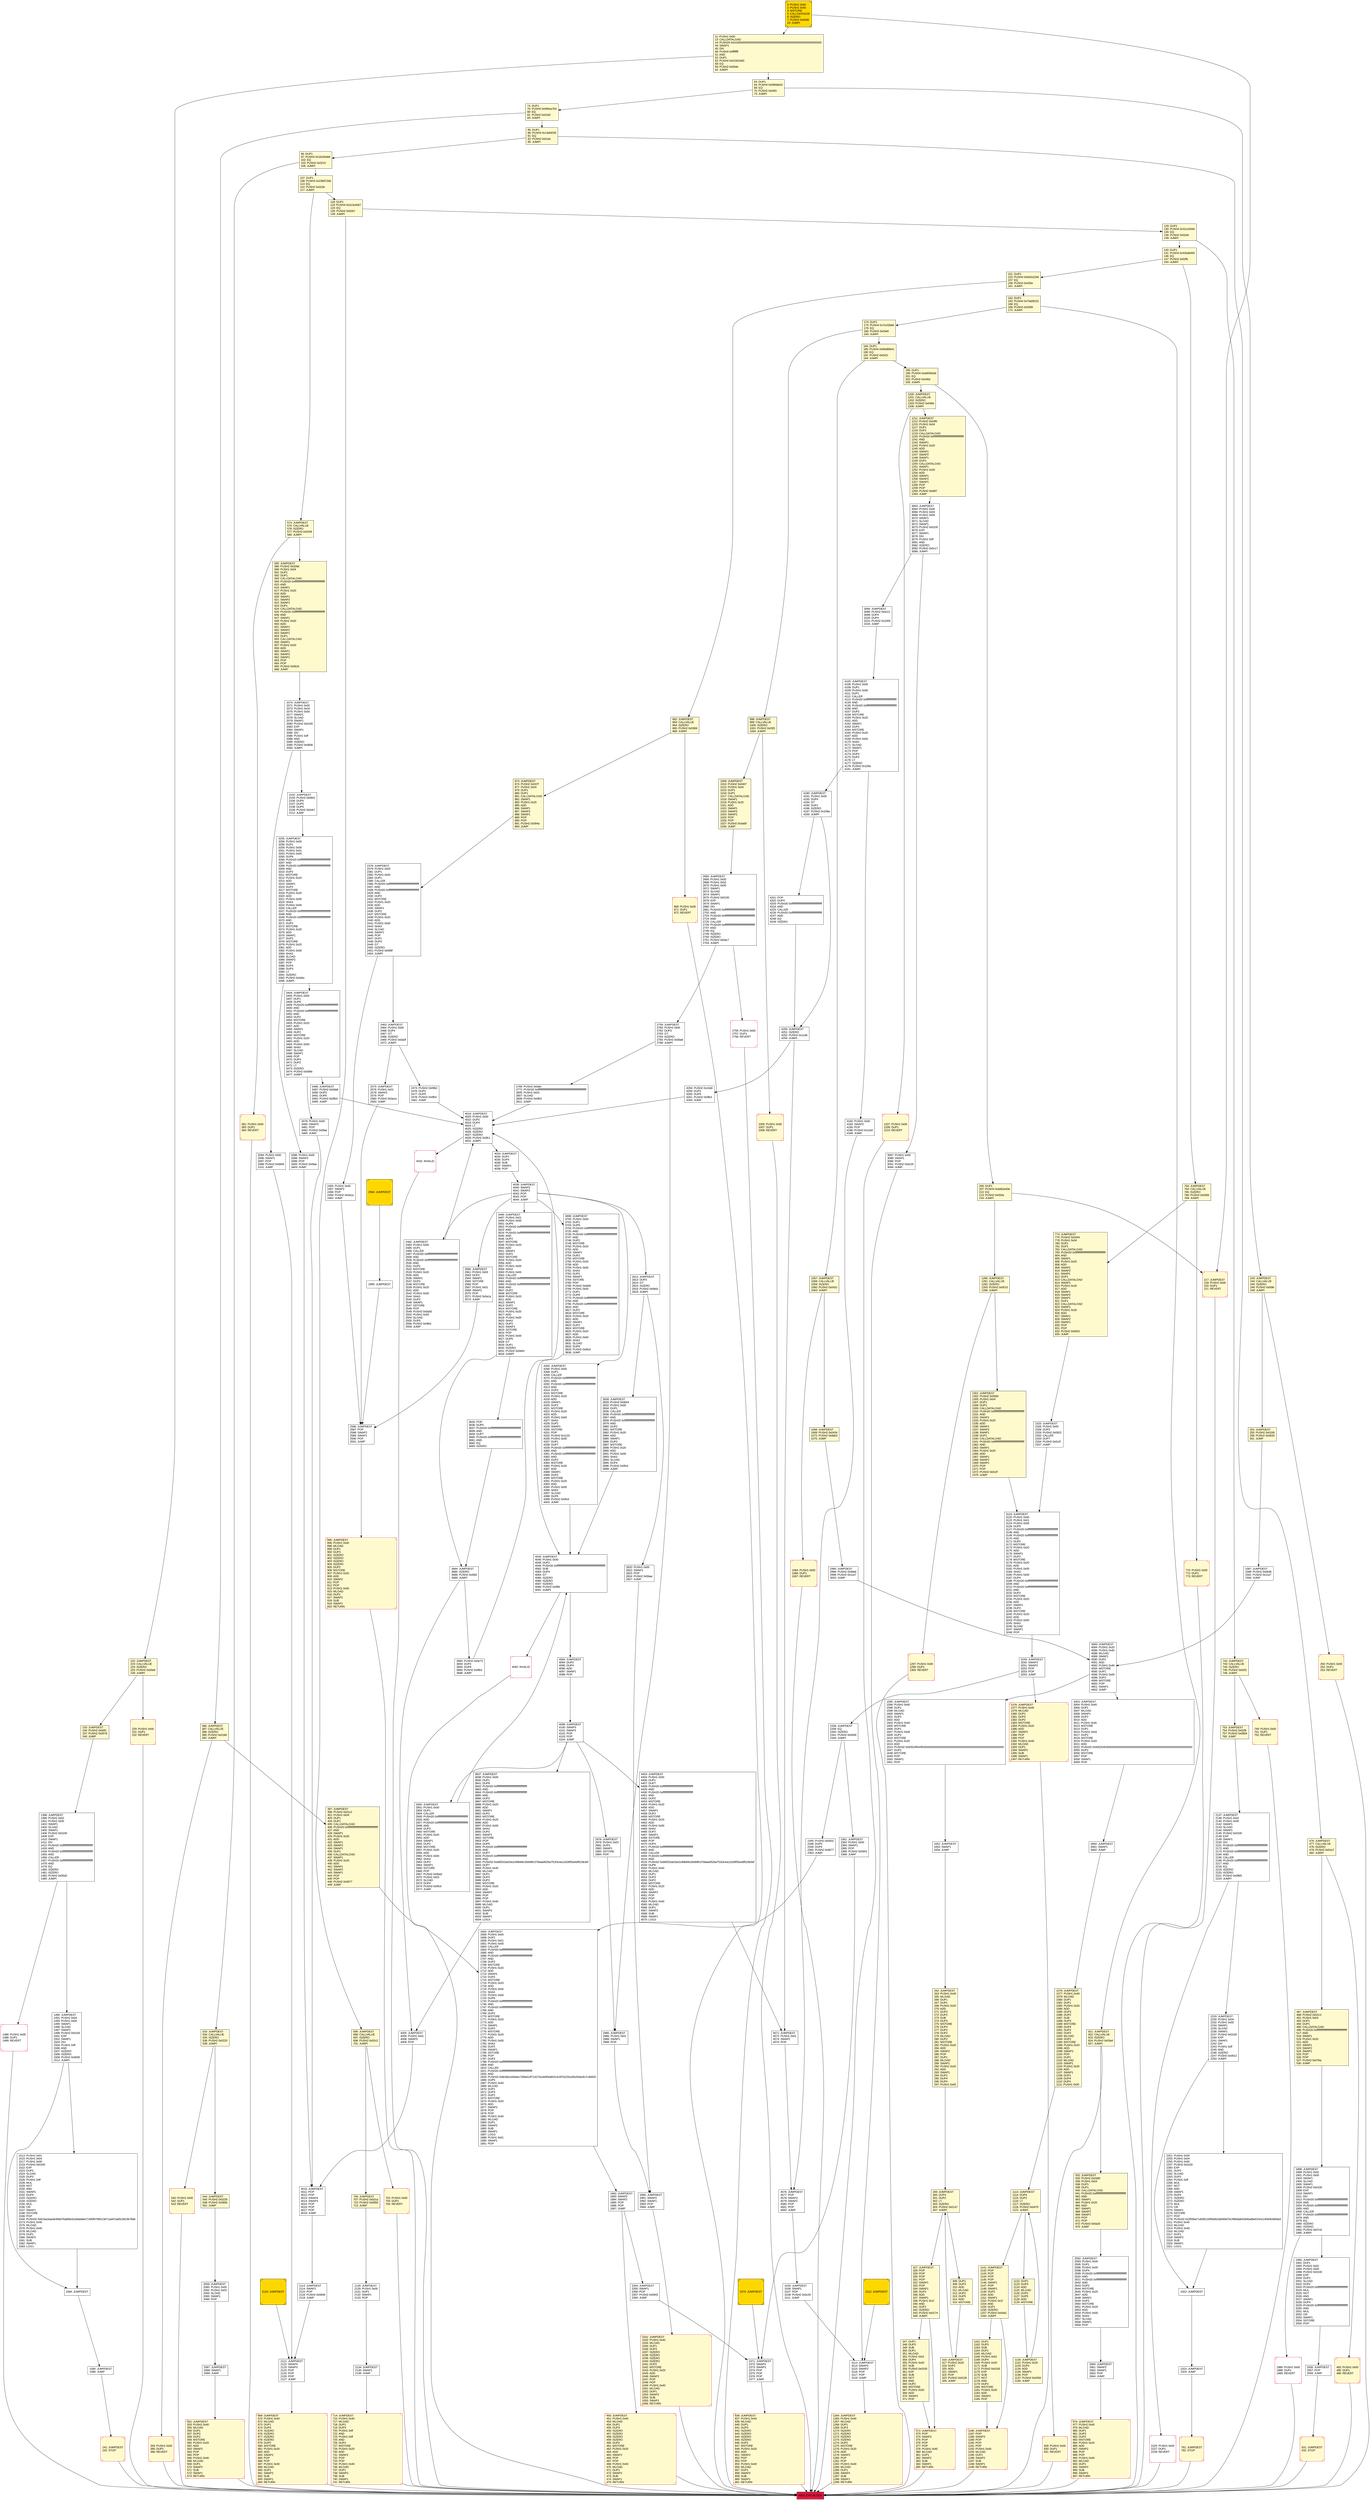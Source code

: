 digraph G {
bgcolor=transparent rankdir=UD;
node [shape=box style=filled color=black fillcolor=white fontname=arial fontcolor=black];
2660 [label="2660: JUMPDEST\l2661: SWAP2\l2662: SWAP1\l2663: POP\l2664: JUMP\l" ];
928 [label="928: PUSH1 0x00\l930: DUP1\l931: REVERT\l" fillcolor=lemonchiffon shape=Msquare color=crimson ];
118 [label="118: DUP1\l119: PUSH4 0x313ce567\l124: EQ\l125: PUSH2 0x02b7\l128: JUMPI\l" fillcolor=lemonchiffon ];
1585 [label="1585: JUMPDEST\l1586: JUMP\l" ];
3113 [label="3113: JUMPDEST\l3114: SWAP3\l3115: SWAP2\l3116: POP\l3117: POP\l3118: JUMP\l" ];
3496 [label="3496: JUMPDEST\l3497: PUSH1 0x01\l3499: PUSH1 0x00\l3501: DUP9\l3502: PUSH20 0xffffffffffffffffffffffffffffffffffffffff\l3523: AND\l3524: PUSH20 0xffffffffffffffffffffffffffffffffffffffff\l3545: AND\l3546: DUP2\l3547: MSTORE\l3548: PUSH1 0x20\l3550: ADD\l3551: SWAP1\l3552: DUP2\l3553: MSTORE\l3554: PUSH1 0x20\l3556: ADD\l3557: PUSH1 0x00\l3559: SHA3\l3560: PUSH1 0x00\l3562: CALLER\l3563: PUSH20 0xffffffffffffffffffffffffffffffffffffffff\l3584: AND\l3585: PUSH20 0xffffffffffffffffffffffffffffffffffffffff\l3606: AND\l3607: DUP2\l3608: MSTORE\l3609: PUSH1 0x20\l3611: ADD\l3612: SWAP1\l3613: DUP2\l3614: MSTORE\l3615: PUSH1 0x20\l3617: ADD\l3618: PUSH1 0x00\l3620: SHA3\l3621: DUP2\l3622: SWAP1\l3623: SSTORE\l3624: POP\l3625: PUSH1 0x00\l3627: DUP5\l3628: GT\l3629: DUP1\l3630: ISZERO\l3631: PUSH2 0x0e64\l3634: JUMPI\l" ];
742 [label="742: JUMPDEST\l743: CALLVALUE\l744: ISZERO\l745: PUSH2 0x02f1\l748: JUMPI\l" fillcolor=lemonchiffon ];
4033 [label="4033: JUMPDEST\l4034: DUP2\l4035: DUP4\l4036: SUB\l4037: SWAP1\l4038: POP\l" ];
173 [label="173: DUP1\l174: PUSH4 0x7e1f2bb8\l179: EQ\l180: PUSH2 0x03e6\l183: JUMPI\l" fillcolor=lemonchiffon ];
2978 [label="2978: JUMPDEST\l2979: PUSH1 0x03\l2981: DUP2\l2982: SWAP1\l2983: SSTORE\l2984: POP\l" ];
3478 [label="3478: PUSH1 0x00\l3480: SWAP3\l3481: POP\l3482: PUSH2 0x0faa\l3485: JUMP\l" ];
2345 [label="2345: PUSH2 0x0932\l2348: DUP5\l2349: DUP4\l2350: PUSH2 0x0677\l2353: JUMP\l" ];
393 [label="393: PUSH1 0x00\l395: DUP1\l396: REVERT\l" fillcolor=lemonchiffon shape=Msquare color=crimson ];
4265 [label="4265: JUMPDEST\l4266: PUSH1 0x00\l4268: DUP1\l4269: CALLER\l4270: PUSH20 0xffffffffffffffffffffffffffffffffffffffff\l4291: AND\l4292: PUSH20 0xffffffffffffffffffffffffffffffffffffffff\l4313: AND\l4314: DUP2\l4315: MSTORE\l4316: PUSH1 0x20\l4318: ADD\l4319: SWAP1\l4320: DUP2\l4321: MSTORE\l4322: PUSH1 0x20\l4324: ADD\l4325: PUSH1 0x00\l4327: SHA3\l4328: DUP2\l4329: SWAP1\l4330: SSTORE\l4331: POP\l4332: PUSH2 0x1133\l4335: PUSH1 0x00\l4337: DUP1\l4338: DUP7\l4339: PUSH20 0xffffffffffffffffffffffffffffffffffffffff\l4360: AND\l4361: PUSH20 0xffffffffffffffffffffffffffffffffffffffff\l4382: AND\l4383: DUP2\l4384: MSTORE\l4385: PUSH1 0x20\l4387: ADD\l4388: SWAP1\l4389: DUP2\l4390: MSTORE\l4391: PUSH1 0x20\l4393: ADD\l4394: PUSH1 0x00\l4396: SHA3\l4397: SLOAD\l4398: DUP5\l4399: PUSH2 0x0fcd\l4402: JUMP\l" ];
932 [label="932: JUMPDEST\l933: PUSH2 0x03d0\l936: PUSH1 0x04\l938: DUP1\l939: DUP1\l940: CALLDATALOAD\l941: PUSH20 0xffffffffffffffffffffffffffffffffffffffff\l962: AND\l963: SWAP1\l964: PUSH1 0x20\l966: ADD\l967: SWAP1\l968: SWAP2\l969: SWAP1\l970: POP\l971: POP\l972: PUSH2 0x0a20\l975: JUMP\l" fillcolor=lemonchiffon ];
243 [label="243: JUMPDEST\l244: CALLVALUE\l245: ISZERO\l246: PUSH2 0x00fe\l249: JUMPI\l" fillcolor=lemonchiffon ];
2102 [label="2102: JUMPDEST\l2103: PUSH2 0x0841\l2106: DUP5\l2107: DUP5\l2108: DUP5\l2109: PUSH2 0x0cb7\l2112: JUMP\l" ];
544 [label="544: JUMPDEST\l545: PUSH2 0x0228\l548: PUSH2 0x080b\l551: JUMP\l" fillcolor=lemonchiffon ];
3105 [label="3105: JUMPDEST\l3106: SWAP1\l3107: POP\l3108: PUSH2 0x0c29\l3111: JUMP\l" ];
4099 [label="4099: JUMPDEST\l4100: SWAP3\l4101: SWAP2\l4102: POP\l4103: POP\l4104: JUMP\l" ];
3060 [label="3060: JUMPDEST\l3061: SWAP1\l3062: JUMP\l" ];
483 [label="483: PUSH1 0x00\l485: DUP1\l486: REVERT\l" fillcolor=lemonchiffon shape=Msquare color=crimson ];
895 [label="895: JUMPDEST\l896: PUSH1 0x40\l898: MLOAD\l899: DUP1\l900: DUP3\l901: ISZERO\l902: ISZERO\l903: ISZERO\l904: ISZERO\l905: DUP2\l906: MSTORE\l907: PUSH1 0x20\l909: ADD\l910: SWAP2\l911: POP\l912: POP\l913: PUSH1 0x40\l915: MLOAD\l916: DUP1\l917: SWAP2\l918: SUB\l919: SWAP1\l920: RETURN\l" fillcolor=lemonchiffon shape=Msquare color=crimson ];
0 [label="0: PUSH1 0x60\l2: PUSH1 0x40\l4: MSTORE\l5: CALLDATASIZE\l6: ISZERO\l7: PUSH2 0x00d9\l10: JUMPI\l" fillcolor=lemonchiffon shape=Msquare fillcolor=gold ];
2463 [label="2463: JUMPDEST\l2464: PUSH1 0x00\l2466: DUP4\l2467: GT\l2468: ISZERO\l2469: PUSH2 0x0a0f\l2472: JUMPI\l" ];
1005 [label="1005: PUSH1 0x00\l1007: DUP1\l1008: REVERT\l" fillcolor=lemonchiffon shape=Msquare color=crimson ];
4190 [label="4190: JUMPDEST\l4191: PUSH1 0x00\l4193: DUP4\l4194: GT\l4195: DUP1\l4196: ISZERO\l4197: PUSH2 0x109a\l4200: JUMPI\l" ];
347 [label="347: DUP1\l348: DUP3\l349: SUB\l350: DUP1\l351: MLOAD\l352: PUSH1 0x01\l354: DUP4\l355: PUSH1 0x20\l357: SUB\l358: PUSH2 0x0100\l361: EXP\l362: SUB\l363: NOT\l364: AND\l365: DUP2\l366: MSTORE\l367: PUSH1 0x20\l369: ADD\l370: SWAP2\l371: POP\l" fillcolor=lemonchiffon ];
2371 [label="2371: JUMPDEST\l2372: SWAP4\l2373: SWAP3\l2374: POP\l2375: POP\l2376: POP\l2377: JUMP\l" ];
585 [label="585: JUMPDEST\l586: PUSH2 0x029d\l589: PUSH1 0x04\l591: DUP1\l592: DUP1\l593: CALLDATALOAD\l594: PUSH20 0xffffffffffffffffffffffffffffffffffffffff\l615: AND\l616: SWAP1\l617: PUSH1 0x20\l619: ADD\l620: SWAP1\l621: SWAP2\l622: SWAP1\l623: DUP1\l624: CALLDATALOAD\l625: PUSH20 0xffffffffffffffffffffffffffffffffffffffff\l646: AND\l647: SWAP1\l648: PUSH1 0x20\l650: ADD\l651: SWAP1\l652: SWAP2\l653: SWAP1\l654: DUP1\l655: CALLDATALOAD\l656: SWAP1\l657: PUSH1 0x20\l659: ADD\l660: SWAP1\l661: SWAP2\l662: SWAP1\l663: POP\l664: POP\l665: PUSH2 0x0816\l668: JUMP\l" fillcolor=lemonchiffon ];
1990 [label="1990: JUMPDEST\l1991: DUP1\l1992: PUSH1 0x02\l1994: PUSH1 0x00\l1996: PUSH2 0x0100\l1999: EXP\l2000: DUP2\l2001: SLOAD\l2002: DUP2\l2003: PUSH20 0xffffffffffffffffffffffffffffffffffffffff\l2024: MUL\l2025: NOT\l2026: AND\l2027: SWAP1\l2028: DUP4\l2029: PUSH20 0xffffffffffffffffffffffffffffffffffffffff\l2050: AND\l2051: MUL\l2052: OR\l2053: SWAP1\l2054: SSTORE\l2055: POP\l" ];
3003 [label="3003: JUMPDEST\l3004: PUSH1 0x40\l3006: DUP1\l3007: MLOAD\l3008: SWAP1\l3009: DUP2\l3010: ADD\l3011: PUSH1 0x40\l3013: MSTORE\l3014: DUP1\l3015: PUSH1 0x04\l3017: DUP2\l3018: MSTORE\l3019: PUSH1 0x20\l3021: ADD\l3022: PUSH32 0x5052545300000000000000000000000000000000000000000000000000000000\l3055: DUP2\l3056: MSTORE\l3057: POP\l3058: SWAP1\l3059: POP\l" ];
976 [label="976: JUMPDEST\l977: PUSH1 0x40\l979: MLOAD\l980: DUP1\l981: DUP3\l982: DUP2\l983: MSTORE\l984: PUSH1 0x20\l986: ADD\l987: SWAP2\l988: POP\l989: POP\l990: PUSH1 0x40\l992: MLOAD\l993: DUP1\l994: SWAP2\l995: SUB\l996: SWAP1\l997: RETURN\l" fillcolor=lemonchiffon shape=Msquare color=crimson ];
1986 [label="1986: PUSH1 0x00\l1988: DUP1\l1989: REVERT\l" shape=Msquare color=crimson ];
921 [label="921: JUMPDEST\l922: CALLVALUE\l923: ISZERO\l924: PUSH2 0x03a4\l927: JUMPI\l" fillcolor=lemonchiffon ];
96 [label="96: DUP1\l97: PUSH4 0x18160ddd\l102: EQ\l103: PUSH2 0x0215\l106: JUMPI\l" fillcolor=lemonchiffon ];
129 [label="129: DUP1\l130: PUSH4 0x31c420d4\l135: EQ\l136: PUSH2 0x02e6\l139: JUMPI\l" fillcolor=lemonchiffon ];
4045 [label="4045: JUMPDEST\l4046: PUSH1 0x00\l4048: DUP2\l4049: PUSH32 0xffffffffffffffffffffffffffffffffffffffffffffffffffffffffffffffff\l4082: SUB\l4083: DUP4\l4084: GT\l4085: ISZERO\l4086: ISZERO\l4087: ISZERO\l4088: PUSH2 0x0ffd\l4091: JUMPI\l" ];
1486 [label="1486: PUSH1 0x00\l1488: DUP1\l1489: REVERT\l" shape=Msquare color=crimson ];
836 [label="836: JUMPDEST\l837: PUSH1 0x40\l839: MLOAD\l840: DUP1\l841: DUP3\l842: ISZERO\l843: ISZERO\l844: ISZERO\l845: ISZERO\l846: DUP2\l847: MSTORE\l848: PUSH1 0x20\l850: ADD\l851: SWAP2\l852: POP\l853: POP\l854: PUSH1 0x40\l856: MLOAD\l857: DUP1\l858: SWAP2\l859: SUB\l860: SWAP1\l861: RETURN\l" fillcolor=lemonchiffon shape=Msquare color=crimson ];
1595 [label="1595: JUMPDEST\l1596: PUSH1 0x40\l1598: DUP1\l1599: MLOAD\l1600: SWAP1\l1601: DUP2\l1602: ADD\l1603: PUSH1 0x40\l1605: MSTORE\l1606: DUP1\l1607: PUSH1 0x06\l1609: DUP2\l1610: MSTORE\l1611: PUSH1 0x20\l1613: ADD\l1614: PUSH32 0x50524f544f530000000000000000000000000000000000000000000000000000\l1647: DUP2\l1648: MSTORE\l1649: POP\l1650: SWAP1\l1651: POP\l" ];
2251 [label="2251: PUSH1 0x00\l2253: PUSH1 0x04\l2255: PUSH1 0x00\l2257: PUSH2 0x0100\l2260: EXP\l2261: DUP2\l2262: SLOAD\l2263: DUP2\l2264: PUSH1 0xff\l2266: MUL\l2267: NOT\l2268: AND\l2269: SWAP1\l2270: DUP4\l2271: ISZERO\l2272: ISZERO\l2273: MUL\l2274: OR\l2275: SWAP1\l2276: SSTORE\l2277: POP\l2278: PUSH32 0x2f05ba71d0df11bf5fa562a6569d70c4f80da84284badbe015ce1456063d0ded\l2311: PUSH1 0x40\l2313: MLOAD\l2314: PUSH1 0x40\l2316: MLOAD\l2317: DUP1\l2318: SWAP2\l2319: SUB\l2320: SWAP1\l2321: LOG1\l" ];
107 [label="107: DUP1\l108: PUSH4 0x23b872dd\l113: EQ\l114: PUSH2 0x023e\l117: JUMPI\l" fillcolor=lemonchiffon ];
1898 [label="1898: JUMPDEST\l1899: PUSH1 0x02\l1901: PUSH1 0x00\l1903: SWAP1\l1904: SLOAD\l1905: SWAP1\l1906: PUSH2 0x0100\l1909: EXP\l1910: SWAP1\l1911: DIV\l1912: PUSH20 0xffffffffffffffffffffffffffffffffffffffff\l1933: AND\l1934: PUSH20 0xffffffffffffffffffffffffffffffffffffffff\l1955: AND\l1956: CALLER\l1957: PUSH20 0xffffffffffffffffffffffffffffffffffffffff\l1978: AND\l1979: EQ\l1980: ISZERO\l1981: ISZERO\l1982: PUSH2 0x07c6\l1985: JUMPI\l" ];
476 [label="476: JUMPDEST\l477: CALLVALUE\l478: ISZERO\l479: PUSH2 0x01e7\l482: JUMPI\l" fillcolor=lemonchiffon ];
1076 [label="1076: JUMPDEST\l1077: PUSH1 0x40\l1079: MLOAD\l1080: DUP1\l1081: DUP1\l1082: PUSH1 0x20\l1084: ADD\l1085: DUP3\l1086: DUP2\l1087: SUB\l1088: DUP3\l1089: MSTORE\l1090: DUP4\l1091: DUP2\l1092: DUP2\l1093: MLOAD\l1094: DUP2\l1095: MSTORE\l1096: PUSH1 0x20\l1098: ADD\l1099: SWAP2\l1100: POP\l1101: DUP1\l1102: MLOAD\l1103: SWAP1\l1104: PUSH1 0x20\l1106: ADD\l1107: SWAP1\l1108: DUP1\l1109: DUP4\l1110: DUP4\l1111: PUSH1 0x00\l" fillcolor=lemonchiffon ];
1068 [label="1068: JUMPDEST\l1069: PUSH2 0x0434\l1072: PUSH2 0x0bb3\l1075: JUMP\l" fillcolor=lemonchiffon ];
2120 [label="2120: JUMPDEST\l" shape=Msquare fillcolor=gold ];
998 [label="998: JUMPDEST\l999: CALLVALUE\l1000: ISZERO\l1001: PUSH2 0x03f1\l1004: JUMPI\l" fillcolor=lemonchiffon ];
3249 [label="3249: JUMPDEST\l3250: SWAP3\l3251: SWAP2\l3252: POP\l3253: POP\l3254: JUMP\l" ];
2995 [label="2995: JUMPDEST\l2996: PUSH2 0x0bbb\l2999: PUSH2 0x11e7\l3002: JUMP\l" ];
2473 [label="2473: PUSH2 0x09b2\l2476: DUP2\l2477: DUP5\l2478: PUSH2 0x0fb3\l2481: JUMP\l" ];
4005 [label="4005: JUMPDEST\l4006: PUSH1 0x01\l4008: SWAP3\l4009: POP\l" ];
770 [label="770: PUSH1 0x00\l772: DUP1\l773: REVERT\l" fillcolor=lemonchiffon shape=Msquare color=crimson ];
4256 [label="4256: PUSH2 0x10a9\l4259: DUP2\l4260: DUP5\l4261: PUSH2 0x0fb3\l4264: JUMP\l" ];
873 [label="873: JUMPDEST\l874: PUSH2 0x037f\l877: PUSH1 0x04\l879: DUP1\l880: DUP1\l881: CALLDATALOAD\l882: SWAP1\l883: PUSH1 0x20\l885: ADD\l886: SWAP1\l887: SWAP2\l888: SWAP1\l889: POP\l890: POP\l891: PUSH2 0x094a\l894: JUMP\l" fillcolor=lemonchiffon ];
85 [label="85: DUP1\l86: PUSH4 0x13af4035\l91: EQ\l92: PUSH2 0x01dc\l95: JUMPI\l" fillcolor=lemonchiffon ];
1297 [label="1297: PUSH1 0x00\l1299: DUP1\l1300: REVERT\l" fillcolor=lemonchiffon shape=Msquare color=crimson ];
4583 [label="4583: JUMPDEST\l4584: PUSH1 0x20\l4586: PUSH1 0x40\l4588: MLOAD\l4589: SWAP1\l4590: DUP2\l4591: ADD\l4592: PUSH1 0x40\l4594: MSTORE\l4595: DUP1\l4596: PUSH1 0x00\l4598: DUP2\l4599: MSTORE\l4600: POP\l4601: SWAP1\l4602: JUMP\l" ];
386 [label="386: JUMPDEST\l387: CALLVALUE\l388: ISZERO\l389: PUSH2 0x018d\l392: JUMPI\l" fillcolor=lemonchiffon ];
308 [label="308: DUP1\l309: DUP3\l310: ADD\l311: MLOAD\l312: DUP2\l313: DUP5\l314: ADD\l315: MSTORE\l" fillcolor=lemonchiffon ];
763 [label="763: JUMPDEST\l764: CALLVALUE\l765: ISZERO\l766: PUSH2 0x0306\l769: JUMPI\l" fillcolor=lemonchiffon ];
869 [label="869: PUSH1 0x00\l871: DUP1\l872: REVERT\l" fillcolor=lemonchiffon shape=Msquare color=crimson ];
1587 [label="1587: JUMPDEST\l1588: PUSH2 0x063b\l1591: PUSH2 0x11e7\l1594: JUMP\l" ];
4576 [label="4576: JUMPDEST\l4577: POP\l4578: SWAP3\l4579: SWAP2\l4580: POP\l4581: POP\l4582: JUMP\l" ];
63 [label="63: DUP1\l64: PUSH4 0x06fdde03\l69: EQ\l70: PUSH2 0x00f3\l73: JUMPI\l" fillcolor=lemonchiffon ];
1655 [label="1655: JUMPDEST\l1656: PUSH1 0x00\l1658: DUP2\l1659: PUSH1 0x01\l1661: PUSH1 0x00\l1663: CALLER\l1664: PUSH20 0xffffffffffffffffffffffffffffffffffffffff\l1685: AND\l1686: PUSH20 0xffffffffffffffffffffffffffffffffffffffff\l1707: AND\l1708: DUP2\l1709: MSTORE\l1710: PUSH1 0x20\l1712: ADD\l1713: SWAP1\l1714: DUP2\l1715: MSTORE\l1716: PUSH1 0x20\l1718: ADD\l1719: PUSH1 0x00\l1721: SHA3\l1722: PUSH1 0x00\l1724: DUP6\l1725: PUSH20 0xffffffffffffffffffffffffffffffffffffffff\l1746: AND\l1747: PUSH20 0xffffffffffffffffffffffffffffffffffffffff\l1768: AND\l1769: DUP2\l1770: MSTORE\l1771: PUSH1 0x20\l1773: ADD\l1774: SWAP1\l1775: DUP2\l1776: MSTORE\l1777: PUSH1 0x20\l1779: ADD\l1780: PUSH1 0x00\l1782: SHA3\l1783: DUP2\l1784: SWAP1\l1785: SSTORE\l1786: POP\l1787: DUP3\l1788: PUSH20 0xffffffffffffffffffffffffffffffffffffffff\l1809: AND\l1810: CALLER\l1811: PUSH20 0xffffffffffffffffffffffffffffffffffffffff\l1832: AND\l1833: PUSH32 0x8c5be1e5ebec7d5bd14f71427d1e84f3dd0314c0f7b2291e5b200ac8c7c3b925\l1866: DUP5\l1867: PUSH1 0x40\l1869: MLOAD\l1870: DUP1\l1871: DUP3\l1872: DUP2\l1873: MSTORE\l1874: PUSH1 0x20\l1876: ADD\l1877: SWAP2\l1878: POP\l1879: POP\l1880: PUSH1 0x40\l1882: MLOAD\l1883: DUP1\l1884: SWAP2\l1885: SUB\l1886: SWAP1\l1887: LOG3\l1888: PUSH1 0x01\l1890: SWAP1\l1891: POP\l" ];
2354 [label="2354: JUMPDEST\l2355: SWAP1\l2356: POP\l2357: PUSH2 0x0943\l2360: JUMP\l" ];
1376 [label="1376: JUMPDEST\l1377: PUSH1 0x40\l1379: MLOAD\l1380: DUP1\l1381: DUP3\l1382: DUP2\l1383: MSTORE\l1384: PUSH1 0x20\l1386: ADD\l1387: SWAP2\l1388: POP\l1389: POP\l1390: PUSH1 0x40\l1392: MLOAD\l1393: DUP1\l1394: SWAP2\l1395: SUB\l1396: SWAP1\l1397: RETURN\l" fillcolor=lemonchiffon shape=Msquare color=crimson ];
2585 [label="2585: JUMPDEST\l" ];
2584 [label="2584: JUMPDEST\l" shape=Msquare fillcolor=gold ];
2113 [label="2113: JUMPDEST\l2114: SWAP1\l2115: POP\l2116: PUSH2 0x0849\l2119: JUMP\l" ];
217 [label="217: JUMPDEST\l218: PUSH1 0x00\l220: DUP1\l221: REVERT\l" fillcolor=lemonchiffon shape=Msquare color=crimson ];
3486 [label="3486: JUMPDEST\l3487: PUSH2 0x0da8\l3490: DUP3\l3491: DUP6\l3492: PUSH2 0x0fb3\l3495: JUMP\l" ];
774 [label="774: JUMPDEST\l775: PUSH2 0x0344\l778: PUSH1 0x04\l780: DUP1\l781: DUP1\l782: CALLDATALOAD\l783: PUSH20 0xffffffffffffffffffffffffffffffffffffffff\l804: AND\l805: SWAP1\l806: PUSH1 0x20\l808: ADD\l809: SWAP1\l810: SWAP2\l811: SWAP1\l812: DUP1\l813: CALLDATALOAD\l814: SWAP1\l815: PUSH1 0x20\l817: ADD\l818: SWAP1\l819: SWAP2\l820: SWAP1\l821: DUP1\l822: CALLDATALOAD\l823: SWAP1\l824: PUSH1 0x20\l826: ADD\l827: SWAP1\l828: SWAP2\l829: SWAP1\l830: POP\l831: POP\l832: PUSH2 0x0915\l835: JUMP\l" fillcolor=lemonchiffon ];
3112 [label="3112: JUMPDEST\l" shape=Msquare fillcolor=gold ];
74 [label="74: DUP1\l75: PUSH4 0x095ea7b3\l80: EQ\l81: PUSH2 0x0182\l84: JUMPI\l" fillcolor=lemonchiffon ];
372 [label="372: JUMPDEST\l373: POP\l374: SWAP3\l375: POP\l376: POP\l377: POP\l378: PUSH1 0x40\l380: MLOAD\l381: DUP1\l382: SWAP2\l383: SUB\l384: SWAP1\l385: RETURN\l" fillcolor=lemonchiffon shape=Msquare color=crimson ];
4201 [label="4201: POP\l4202: DUP4\l4203: PUSH20 0xffffffffffffffffffffffffffffffffffffffff\l4224: AND\l4225: CALLER\l4226: PUSH20 0xffffffffffffffffffffffffffffffffffffffff\l4247: AND\l4248: EQ\l4249: ISZERO\l" ];
206 [label="206: DUP1\l207: PUSH4 0xdd62ed3e\l212: EQ\l213: PUSH2 0x050a\l216: JUMPI\l" fillcolor=lemonchiffon ];
397 [label="397: JUMPDEST\l398: PUSH2 0x01c2\l401: PUSH1 0x04\l403: DUP1\l404: DUP1\l405: CALLDATALOAD\l406: PUSH20 0xffffffffffffffffffffffffffffffffffffffff\l427: AND\l428: SWAP1\l429: PUSH1 0x20\l431: ADD\l432: SWAP1\l433: SWAP2\l434: SWAP1\l435: DUP1\l436: CALLDATALOAD\l437: SWAP1\l438: PUSH1 0x20\l440: ADD\l441: SWAP1\l442: SWAP2\l443: SWAP1\l444: POP\l445: POP\l446: PUSH2 0x0677\l449: JUMP\l" fillcolor=lemonchiffon ];
2378 [label="2378: JUMPDEST\l2379: PUSH1 0x00\l2381: DUP1\l2382: PUSH1 0x00\l2384: DUP1\l2385: CALLER\l2386: PUSH20 0xffffffffffffffffffffffffffffffffffffffff\l2407: AND\l2408: PUSH20 0xffffffffffffffffffffffffffffffffffffffff\l2429: AND\l2430: DUP2\l2431: MSTORE\l2432: PUSH1 0x20\l2434: ADD\l2435: SWAP1\l2436: DUP2\l2437: MSTORE\l2438: PUSH1 0x20\l2440: ADD\l2441: PUSH1 0x00\l2443: SHA3\l2444: SLOAD\l2445: SWAP1\l2446: POP\l2447: DUP1\l2448: DUP4\l2449: GT\l2450: ISZERO\l2451: PUSH2 0x099f\l2454: JUMPI\l" ];
2900 [label="2900: JUMPDEST\l2901: PUSH1 0x00\l2903: DUP1\l2904: CALLER\l2905: PUSH20 0xffffffffffffffffffffffffffffffffffffffff\l2926: AND\l2927: PUSH20 0xffffffffffffffffffffffffffffffffffffffff\l2948: AND\l2949: DUP2\l2950: MSTORE\l2951: PUSH1 0x20\l2953: ADD\l2954: SWAP1\l2955: DUP2\l2956: MSTORE\l2957: PUSH1 0x20\l2959: ADD\l2960: PUSH1 0x00\l2962: SHA3\l2963: DUP2\l2964: SWAP1\l2965: SSTORE\l2966: POP\l2967: PUSH2 0x0ba2\l2970: PUSH1 0x03\l2972: SLOAD\l2973: DUP4\l2974: PUSH2 0x0fcd\l2977: JUMP\l" ];
3396 [label="3396: PUSH1 0x00\l3398: SWAP3\l3399: POP\l3400: PUSH2 0x0faa\l3403: JUMP\l" ];
2759 [label="2759: JUMPDEST\l2760: PUSH1 0x00\l2762: DUP3\l2763: GT\l2764: ISZERO\l2765: PUSH2 0x0ba9\l2768: JUMPI\l" ];
753 [label="753: JUMPDEST\l754: PUSH2 0x02f9\l757: PUSH2 0x0859\l760: JUMP\l" fillcolor=lemonchiffon ];
1584 [label="1584: JUMPDEST\l" ];
450 [label="450: JUMPDEST\l451: PUSH1 0x40\l453: MLOAD\l454: DUP1\l455: DUP3\l456: ISZERO\l457: ISZERO\l458: ISZERO\l459: ISZERO\l460: DUP2\l461: MSTORE\l462: PUSH1 0x20\l464: ADD\l465: SWAP2\l466: POP\l467: POP\l468: PUSH1 0x40\l470: MLOAD\l471: DUP1\l472: SWAP2\l473: SUB\l474: SWAP1\l475: RETURN\l" fillcolor=lemonchiffon shape=Msquare color=crimson ];
4182 [label="4182: PUSH1 0x00\l4184: SWAP2\l4185: POP\l4186: PUSH2 0x11e0\l4189: JUMP\l" ];
3087 [label="3087: PUSH1 0x00\l3089: SWAP1\l3090: POP\l3091: PUSH2 0x0c29\l3094: JUMP\l" ];
3255 [label="3255: JUMPDEST\l3256: PUSH1 0x00\l3258: DUP1\l3259: PUSH1 0x00\l3261: PUSH1 0x01\l3263: PUSH1 0x00\l3265: DUP8\l3266: PUSH20 0xffffffffffffffffffffffffffffffffffffffff\l3287: AND\l3288: PUSH20 0xffffffffffffffffffffffffffffffffffffffff\l3309: AND\l3310: DUP2\l3311: MSTORE\l3312: PUSH1 0x20\l3314: ADD\l3315: SWAP1\l3316: DUP2\l3317: MSTORE\l3318: PUSH1 0x20\l3320: ADD\l3321: PUSH1 0x00\l3323: SHA3\l3324: PUSH1 0x00\l3326: CALLER\l3327: PUSH20 0xffffffffffffffffffffffffffffffffffffffff\l3348: AND\l3349: PUSH20 0xffffffffffffffffffffffffffffffffffffffff\l3370: AND\l3371: DUP2\l3372: MSTORE\l3373: PUSH1 0x20\l3375: ADD\l3376: SWAP1\l3377: DUP2\l3378: MSTORE\l3379: PUSH1 0x20\l3381: ADD\l3382: PUSH1 0x00\l3384: SHA3\l3385: SLOAD\l3386: SWAP2\l3387: POP\l3388: DUP4\l3389: DUP3\l3390: LT\l3391: ISZERO\l3392: PUSH2 0x0d4c\l3395: JUMPI\l" ];
3095 [label="3095: JUMPDEST\l3096: PUSH2 0x0c21\l3099: DUP4\l3100: DUP4\l3101: PUSH2 0x1009\l3104: JUMP\l" ];
533 [label="533: JUMPDEST\l534: CALLVALUE\l535: ISZERO\l536: PUSH2 0x0220\l539: JUMPI\l" fillcolor=lemonchiffon ];
2820 [label="2820: PUSH1 0x00\l2822: SWAP1\l2823: POP\l2824: PUSH2 0x0bae\l2827: JUMP\l" ];
2225 [label="2225: PUSH1 0x00\l2227: DUP1\l2228: REVERT\l" shape=Msquare color=crimson ];
2985 [label="2985: JUMPDEST\l2986: PUSH1 0x01\l2988: SWAP1\l2989: POP\l" ];
1207 [label="1207: PUSH1 0x00\l1209: DUP1\l1210: REVERT\l" fillcolor=lemonchiffon shape=Msquare color=crimson ];
1513 [label="1513: PUSH1 0x01\l1515: PUSH1 0x04\l1517: PUSH1 0x00\l1519: PUSH2 0x0100\l1522: EXP\l1523: DUP2\l1524: SLOAD\l1525: DUP2\l1526: PUSH1 0xff\l1528: MUL\l1529: NOT\l1530: AND\l1531: SWAP1\l1532: DUP4\l1533: ISZERO\l1534: ISZERO\l1535: MUL\l1536: OR\l1537: SWAP1\l1538: SSTORE\l1539: POP\l1540: PUSH32 0x615acbaede366d76a8b8cb2a9ada6a71495f0786513d71aa97aaf0c3910b78de\l1573: PUSH1 0x40\l1575: MLOAD\l1576: PUSH1 0x40\l1578: MLOAD\l1579: DUP1\l1580: SWAP2\l1581: SUB\l1582: SWAP1\l1583: LOG1\l" ];
2325 [label="2325: JUMPDEST\l2326: PUSH1 0x00\l2328: DUP3\l2329: PUSH2 0x0922\l2332: CALLER\l2333: DUP7\l2334: PUSH2 0x0c2f\l2337: JUMP\l" ];
4093 [label="4093: JUMPDEST\l4094: DUP2\l4095: DUP4\l4096: ADD\l4097: SWAP1\l4098: POP\l" ];
695 [label="695: JUMPDEST\l696: CALLVALUE\l697: ISZERO\l698: PUSH2 0x02c2\l701: JUMPI\l" fillcolor=lemonchiffon ];
299 [label="299: JUMPDEST\l300: DUP4\l301: DUP2\l302: LT\l303: ISZERO\l304: PUSH2 0x0147\l307: JUMPI\l" fillcolor=lemonchiffon ];
2361 [label="2361: JUMPDEST\l2362: PUSH1 0x00\l2364: SWAP1\l2365: POP\l2366: PUSH2 0x0943\l2369: JUMP\l" ];
702 [label="702: PUSH1 0x00\l704: DUP1\l705: REVERT\l" fillcolor=lemonchiffon shape=Msquare color=crimson ];
162 [label="162: DUP1\l163: PUSH4 0x70a08231\l168: EQ\l169: PUSH2 0x0399\l172: JUMPI\l" fillcolor=lemonchiffon ];
2137 [label="2137: JUMPDEST\l2138: PUSH1 0x02\l2140: PUSH1 0x00\l2142: SWAP1\l2143: SLOAD\l2144: SWAP1\l2145: PUSH2 0x0100\l2148: EXP\l2149: SWAP1\l2150: DIV\l2151: PUSH20 0xffffffffffffffffffffffffffffffffffffffff\l2172: AND\l2173: PUSH20 0xffffffffffffffffffffffffffffffffffffffff\l2194: AND\l2195: CALLER\l2196: PUSH20 0xffffffffffffffffffffffffffffffffffffffff\l2217: AND\l2218: EQ\l2219: ISZERO\l2220: ISZERO\l2221: PUSH2 0x08b5\l2224: JUMPI\l" ];
2665 [label="2665: JUMPDEST\l2666: PUSH1 0x00\l2668: PUSH1 0x02\l2670: PUSH1 0x00\l2672: SWAP1\l2673: SLOAD\l2674: SWAP1\l2675: PUSH2 0x0100\l2678: EXP\l2679: SWAP1\l2680: DIV\l2681: PUSH20 0xffffffffffffffffffffffffffffffffffffffff\l2702: AND\l2703: PUSH20 0xffffffffffffffffffffffffffffffffffffffff\l2724: AND\l2725: CALLER\l2726: PUSH20 0xffffffffffffffffffffffffffffffffffffffff\l2747: AND\l2748: EQ\l2749: ISZERO\l2750: ISZERO\l2751: PUSH2 0x0ac7\l2754: JUMPI\l" ];
2323 [label="2323: JUMPDEST\l2324: JUMP\l" ];
4571 [label="4571: JUMPDEST\l4572: PUSH1 0x01\l4574: SWAP2\l4575: POP\l" ];
1301 [label="1301: JUMPDEST\l1302: PUSH2 0x0560\l1305: PUSH1 0x04\l1307: DUP1\l1308: DUP1\l1309: CALLDATALOAD\l1310: PUSH20 0xffffffffffffffffffffffffffffffffffffffff\l1331: AND\l1332: SWAP1\l1333: PUSH1 0x20\l1335: ADD\l1336: SWAP1\l1337: SWAP2\l1338: SWAP1\l1339: DUP1\l1340: CALLDATALOAD\l1341: PUSH20 0xffffffffffffffffffffffffffffffffffffffff\l1362: AND\l1363: SWAP1\l1364: PUSH1 0x20\l1366: ADD\l1367: SWAP1\l1368: SWAP2\l1369: SWAP1\l1370: POP\l1371: POP\l1372: PUSH2 0x0c2f\l1375: JUMP\l" fillcolor=lemonchiffon ];
2070 [label="2070: JUMPDEST\l2071: PUSH1 0x00\l2073: PUSH1 0x04\l2075: PUSH1 0x00\l2077: SWAP1\l2078: SLOAD\l2079: SWAP1\l2080: PUSH2 0x0100\l2083: EXP\l2084: SWAP1\l2085: DIV\l2086: PUSH1 0xff\l2088: AND\l2089: ISZERO\l2090: PUSH2 0x0836\l2093: JUMPI\l" ];
2056 [label="2056: JUMPDEST\l2057: POP\l2058: JUMP\l" ];
2592 [label="2592: JUMPDEST\l2593: PUSH1 0x00\l2595: DUP1\l2596: PUSH1 0x00\l2598: DUP4\l2599: PUSH20 0xffffffffffffffffffffffffffffffffffffffff\l2620: AND\l2621: PUSH20 0xffffffffffffffffffffffffffffffffffffffff\l2642: AND\l2643: DUP2\l2644: MSTORE\l2645: PUSH1 0x20\l2647: ADD\l2648: SWAP1\l2649: DUP2\l2650: MSTORE\l2651: PUSH1 0x20\l2653: ADD\l2654: PUSH1 0x00\l2656: SHA3\l2657: SLOAD\l2658: SWAP1\l2659: POP\l" ];
2338 [label="2338: JUMPDEST\l2339: EQ\l2340: ISZERO\l2341: PUSH2 0x0939\l2344: JUMPI\l" ];
2128 [label="2128: JUMPDEST\l2129: PUSH1 0x00\l2131: DUP1\l2132: SWAP1\l2133: POP\l" ];
195 [label="195: DUP1\l196: PUSH4 0xa9059cbb\l201: EQ\l202: PUSH2 0x04b0\l205: JUMPI\l" fillcolor=lemonchiffon ];
1186 [label="1186: JUMPDEST\l1187: POP\l1188: SWAP3\l1189: POP\l1190: POP\l1191: POP\l1192: PUSH1 0x40\l1194: MLOAD\l1195: DUP1\l1196: SWAP2\l1197: SUB\l1198: SWAP1\l1199: RETURN\l" fillcolor=lemonchiffon shape=Msquare color=crimson ];
1031 [label="1031: JUMPDEST\l1032: PUSH1 0x40\l1034: MLOAD\l1035: DUP1\l1036: DUP3\l1037: ISZERO\l1038: ISZERO\l1039: ISZERO\l1040: ISZERO\l1041: DUP2\l1042: MSTORE\l1043: PUSH1 0x20\l1045: ADD\l1046: SWAP2\l1047: POP\l1048: POP\l1049: PUSH1 0x40\l1051: MLOAD\l1052: DUP1\l1053: SWAP2\l1054: SUB\l1055: SWAP1\l1056: RETURN\l" fillcolor=lemonchiffon shape=Msquare color=crimson ];
1211 [label="1211: JUMPDEST\l1212: PUSH2 0x04f0\l1215: PUSH1 0x04\l1217: DUP1\l1218: DUP1\l1219: CALLDATALOAD\l1220: PUSH20 0xffffffffffffffffffffffffffffffffffffffff\l1241: AND\l1242: SWAP1\l1243: PUSH1 0x20\l1245: ADD\l1246: SWAP1\l1247: SWAP2\l1248: SWAP1\l1249: DUP1\l1250: CALLDATALOAD\l1251: SWAP1\l1252: PUSH1 0x20\l1254: ADD\l1255: SWAP1\l1256: SWAP2\l1257: SWAP1\l1258: POP\l1259: POP\l1260: PUSH2 0x0bf7\l1263: JUMP\l" fillcolor=lemonchiffon ];
3119 [label="3119: JUMPDEST\l3120: PUSH1 0x00\l3122: PUSH1 0x01\l3124: PUSH1 0x00\l3126: DUP5\l3127: PUSH20 0xffffffffffffffffffffffffffffffffffffffff\l3148: AND\l3149: PUSH20 0xffffffffffffffffffffffffffffffffffffffff\l3170: AND\l3171: DUP2\l3172: MSTORE\l3173: PUSH1 0x20\l3175: ADD\l3176: SWAP1\l3177: DUP2\l3178: MSTORE\l3179: PUSH1 0x20\l3181: ADD\l3182: PUSH1 0x00\l3184: SHA3\l3185: PUSH1 0x00\l3187: DUP4\l3188: PUSH20 0xffffffffffffffffffffffffffffffffffffffff\l3209: AND\l3210: PUSH20 0xffffffffffffffffffffffffffffffffffffffff\l3231: AND\l3232: DUP2\l3233: MSTORE\l3234: PUSH1 0x20\l3236: ADD\l3237: SWAP1\l3238: DUP2\l3239: MSTORE\l3240: PUSH1 0x20\l3242: ADD\l3243: PUSH1 0x00\l3245: SHA3\l3246: SLOAD\l3247: SWAP1\l3248: POP\l" ];
3635 [label="3635: POP\l3636: DUP5\l3637: PUSH20 0xffffffffffffffffffffffffffffffffffffffff\l3658: AND\l3659: DUP7\l3660: PUSH20 0xffffffffffffffffffffffffffffffffffffffff\l3681: AND\l3682: EQ\l3683: ISZERO\l" ];
4092 [label="4092: INVALID\l" shape=Msquare color=crimson ];
229 [label="229: PUSH1 0x00\l231: DUP1\l232: REVERT\l" fillcolor=lemonchiffon shape=Msquare color=crimson ];
3063 [label="3063: JUMPDEST\l3064: PUSH1 0x00\l3066: PUSH1 0x04\l3068: PUSH1 0x00\l3070: SWAP1\l3071: SLOAD\l3072: SWAP1\l3073: PUSH2 0x0100\l3076: EXP\l3077: SWAP1\l3078: DIV\l3079: PUSH1 0xff\l3081: AND\l3082: ISZERO\l3083: PUSH2 0x0c17\l3086: JUMPI\l" ];
2575 [label="2575: JUMPDEST\l2576: PUSH1 0x01\l2578: SWAP2\l2579: POP\l2580: PUSH2 0x0a1a\l2583: JUMP\l" ];
749 [label="749: PUSH1 0x00\l751: DUP1\l752: REVERT\l" fillcolor=lemonchiffon shape=Msquare color=crimson ];
3684 [label="3684: JUMPDEST\l3685: ISZERO\l3686: PUSH2 0x0fa5\l3689: JUMPI\l" ];
1057 [label="1057: JUMPDEST\l1058: CALLVALUE\l1059: ISZERO\l1060: PUSH2 0x042c\l1063: JUMPI\l" fillcolor=lemonchiffon ];
250 [label="250: PUSH1 0x00\l252: DUP1\l253: REVERT\l" fillcolor=lemonchiffon shape=Msquare color=crimson ];
2121 [label="2121: JUMPDEST\l2122: SWAP4\l2123: SWAP3\l2124: POP\l2125: POP\l2126: POP\l2127: JUMP\l" ];
1398 [label="1398: JUMPDEST\l1399: PUSH1 0x02\l1401: PUSH1 0x00\l1403: SWAP1\l1404: SLOAD\l1405: SWAP1\l1406: PUSH2 0x0100\l1409: EXP\l1410: SWAP1\l1411: DIV\l1412: PUSH20 0xffffffffffffffffffffffffffffffffffffffff\l1433: AND\l1434: PUSH20 0xffffffffffffffffffffffffffffffffffffffff\l1455: AND\l1456: CALLER\l1457: PUSH20 0xffffffffffffffffffffffffffffffffffffffff\l1478: AND\l1479: EQ\l1480: ISZERO\l1481: ISZERO\l1482: PUSH2 0x05d2\l1485: JUMPI\l" ];
1892 [label="1892: JUMPDEST\l1893: SWAP3\l1894: SWAP2\l1895: POP\l1896: POP\l1897: JUMP\l" ];
1009 [label="1009: JUMPDEST\l1010: PUSH2 0x0407\l1013: PUSH1 0x04\l1015: DUP1\l1016: DUP1\l1017: CALLDATALOAD\l1018: SWAP1\l1019: PUSH1 0x20\l1021: ADD\l1022: SWAP1\l1023: SWAP2\l1024: SWAP1\l1025: POP\l1026: POP\l1027: PUSH2 0x0a69\l1030: JUMP\l" fillcolor=lemonchiffon ];
2755 [label="2755: PUSH1 0x00\l2757: DUP1\l2758: REVERT\l" shape=Msquare color=crimson ];
233 [label="233: JUMPDEST\l234: PUSH2 0x00f1\l237: PUSH2 0x0576\l240: JUMP\l" fillcolor=lemonchiffon ];
241 [label="241: JUMPDEST\l242: STOP\l" fillcolor=lemonchiffon shape=Msquare color=crimson ];
761 [label="761: JUMPDEST\l762: STOP\l" fillcolor=lemonchiffon shape=Msquare color=crimson ];
1490 [label="1490: JUMPDEST\l1491: PUSH1 0x04\l1493: PUSH1 0x00\l1495: SWAP1\l1496: SLOAD\l1497: SWAP1\l1498: PUSH2 0x0100\l1501: EXP\l1502: SWAP1\l1503: DIV\l1504: PUSH1 0xff\l1506: AND\l1507: ISZERO\l1508: ISZERO\l1509: PUSH2 0x0630\l1512: JUMPI\l" ];
487 [label="487: JUMPDEST\l488: PUSH2 0x0213\l491: PUSH1 0x04\l493: DUP1\l494: DUP1\l495: CALLDATALOAD\l496: PUSH20 0xffffffffffffffffffffffffffffffffffffffff\l517: AND\l518: SWAP1\l519: PUSH1 0x20\l521: ADD\l522: SWAP1\l523: SWAP2\l524: SWAP1\l525: POP\l526: POP\l527: PUSH2 0x076a\l530: JUMP\l" fillcolor=lemonchiffon ];
184 [label="184: DUP1\l185: PUSH4 0x95d89b41\l190: EQ\l191: PUSH2 0x0421\l194: JUMPI\l" fillcolor=lemonchiffon ];
1130 [label="1130: JUMPDEST\l1131: PUSH1 0x20\l1133: DUP2\l1134: ADD\l1135: SWAP1\l1136: POP\l1137: PUSH2 0x0459\l1140: JUMP\l" fillcolor=lemonchiffon ];
714 [label="714: JUMPDEST\l715: PUSH1 0x40\l717: MLOAD\l718: DUP1\l719: DUP3\l720: PUSH1 0xff\l722: AND\l723: PUSH1 0xff\l725: AND\l726: DUP2\l727: MSTORE\l728: PUSH1 0x20\l730: ADD\l731: SWAP2\l732: POP\l733: POP\l734: PUSH1 0x40\l736: MLOAD\l737: DUP1\l738: SWAP2\l739: SUB\l740: SWAP1\l741: RETURN\l" fillcolor=lemonchiffon shape=Msquare color=crimson ];
4032 [label="4032: INVALID\l" shape=Msquare color=crimson ];
2828 [label="2828: JUMPDEST\l2829: PUSH2 0x0b54\l2832: PUSH1 0x00\l2834: DUP1\l2835: CALLER\l2836: PUSH20 0xffffffffffffffffffffffffffffffffffffffff\l2857: AND\l2858: PUSH20 0xffffffffffffffffffffffffffffffffffffffff\l2879: AND\l2880: DUP2\l2881: MSTORE\l2882: PUSH1 0x20\l2884: ADD\l2885: SWAP1\l2886: DUP2\l2887: MSTORE\l2888: PUSH1 0x20\l2890: ADD\l2891: PUSH1 0x00\l2893: SHA3\l2894: SLOAD\l2895: DUP4\l2896: PUSH2 0x0fcd\l2899: JUMP\l" ];
1161 [label="1161: DUP1\l1162: DUP3\l1163: SUB\l1164: DUP1\l1165: MLOAD\l1166: PUSH1 0x01\l1168: DUP4\l1169: PUSH1 0x20\l1171: SUB\l1172: PUSH2 0x0100\l1175: EXP\l1176: SUB\l1177: NOT\l1178: AND\l1179: DUP2\l1180: MSTORE\l1181: PUSH1 0x20\l1183: ADD\l1184: SWAP2\l1185: POP\l" fillcolor=lemonchiffon ];
531 [label="531: JUMPDEST\l532: STOP\l" fillcolor=lemonchiffon shape=Msquare color=crimson ];
1064 [label="1064: PUSH1 0x00\l1066: DUP1\l1067: REVERT\l" fillcolor=lemonchiffon shape=Msquare color=crimson ];
222 [label="222: JUMPDEST\l223: CALLVALUE\l224: ISZERO\l225: PUSH2 0x00e9\l228: JUMPI\l" fillcolor=lemonchiffon ];
254 [label="254: JUMPDEST\l255: PUSH2 0x0106\l258: PUSH2 0x0633\l261: JUMP\l" fillcolor=lemonchiffon ];
2370 [label="2370: JUMPDEST\l" shape=Msquare fillcolor=gold ];
1141 [label="1141: JUMPDEST\l1142: POP\l1143: POP\l1144: POP\l1145: POP\l1146: SWAP1\l1147: POP\l1148: SWAP1\l1149: DUP2\l1150: ADD\l1151: SWAP1\l1152: PUSH1 0x1f\l1154: AND\l1155: DUP1\l1156: ISZERO\l1157: PUSH2 0x04a2\l1160: JUMPI\l" fillcolor=lemonchiffon ];
2229 [label="2229: JUMPDEST\l2230: PUSH1 0x04\l2232: PUSH1 0x00\l2234: SWAP1\l2235: SLOAD\l2236: SWAP1\l2237: PUSH2 0x0100\l2240: EXP\l2241: SWAP1\l2242: DIV\l2243: PUSH1 0xff\l2245: AND\l2246: ISZERO\l2247: PUSH2 0x0912\l2250: JUMPI\l" ];
2094 [label="2094: PUSH1 0x00\l2096: SWAP1\l2097: POP\l2098: PUSH2 0x0849\l2101: JUMP\l" ];
4010 [label="4010: JUMPDEST\l4011: POP\l4012: POP\l4013: SWAP4\l4014: SWAP3\l4015: POP\l4016: POP\l4017: POP\l4018: JUMP\l" ];
3690 [label="3690: PUSH2 0x0e73\l3693: DUP2\l3694: DUP6\l3695: PUSH2 0x0fb3\l3698: JUMP\l" ];
552 [label="552: JUMPDEST\l553: PUSH1 0x40\l555: MLOAD\l556: DUP1\l557: DUP3\l558: DUP2\l559: MSTORE\l560: PUSH1 0x20\l562: ADD\l563: SWAP2\l564: POP\l565: POP\l566: PUSH1 0x40\l568: MLOAD\l569: DUP1\l570: SWAP2\l571: SUB\l572: SWAP1\l573: RETURN\l" fillcolor=lemonchiffon shape=Msquare color=crimson ];
11 [label="11: PUSH1 0x00\l13: CALLDATALOAD\l14: PUSH29 0x0100000000000000000000000000000000000000000000000000000000\l44: SWAP1\l45: DIV\l46: PUSH4 0xffffffff\l51: AND\l52: DUP1\l53: PUSH4 0x01502460\l58: EQ\l59: PUSH2 0x00de\l62: JUMPI\l" fillcolor=lemonchiffon ];
669 [label="669: JUMPDEST\l670: PUSH1 0x40\l672: MLOAD\l673: DUP1\l674: DUP3\l675: ISZERO\l676: ISZERO\l677: ISZERO\l678: ISZERO\l679: DUP2\l680: MSTORE\l681: PUSH1 0x20\l683: ADD\l684: SWAP2\l685: POP\l686: POP\l687: PUSH1 0x40\l689: MLOAD\l690: DUP1\l691: SWAP2\l692: SUB\l693: SWAP1\l694: RETURN\l" fillcolor=lemonchiffon shape=Msquare color=crimson ];
3699 [label="3699: JUMPDEST\l3700: PUSH1 0x00\l3702: DUP1\l3703: DUP9\l3704: PUSH20 0xffffffffffffffffffffffffffffffffffffffff\l3725: AND\l3726: PUSH20 0xffffffffffffffffffffffffffffffffffffffff\l3747: AND\l3748: DUP2\l3749: MSTORE\l3750: PUSH1 0x20\l3752: ADD\l3753: SWAP1\l3754: DUP2\l3755: MSTORE\l3756: PUSH1 0x20\l3758: ADD\l3759: PUSH1 0x00\l3761: SHA3\l3762: DUP2\l3763: SWAP1\l3764: SSTORE\l3765: POP\l3766: PUSH2 0x0efd\l3769: PUSH1 0x00\l3771: DUP1\l3772: DUP8\l3773: PUSH20 0xffffffffffffffffffffffffffffffffffffffff\l3794: AND\l3795: PUSH20 0xffffffffffffffffffffffffffffffffffffffff\l3816: AND\l3817: DUP2\l3818: MSTORE\l3819: PUSH1 0x20\l3821: ADD\l3822: SWAP1\l3823: DUP2\l3824: MSTORE\l3825: PUSH1 0x20\l3827: ADD\l3828: PUSH1 0x00\l3830: SHA3\l3831: SLOAD\l3832: DUP6\l3833: PUSH2 0x0fcd\l3836: JUMP\l" ];
2067 [label="2067: JUMPDEST\l2068: SWAP1\l2069: JUMP\l" ];
1113 [label="1113: JUMPDEST\l1114: DUP4\l1115: DUP2\l1116: LT\l1117: ISZERO\l1118: PUSH2 0x0475\l1121: JUMPI\l" fillcolor=lemonchiffon ];
4019 [label="4019: JUMPDEST\l4020: PUSH1 0x00\l4022: DUP2\l4023: DUP4\l4024: LT\l4025: ISZERO\l4026: ISZERO\l4027: ISZERO\l4028: PUSH2 0x0fc1\l4031: JUMPI\l" ];
2769 [label="2769: PUSH2 0x0afc\l2772: PUSH32 0xffffffffffffffffffffffffffffffffffffffffffffffffffffffffffffffff\l2805: PUSH1 0x03\l2807: SLOAD\l2808: PUSH2 0x0fb3\l2811: JUMP\l" ];
2812 [label="2812: JUMPDEST\l2813: DUP3\l2814: GT\l2815: ISZERO\l2816: PUSH2 0x0b0c\l2819: JUMPI\l" ];
262 [label="262: JUMPDEST\l263: PUSH1 0x40\l265: MLOAD\l266: DUP1\l267: DUP1\l268: PUSH1 0x20\l270: ADD\l271: DUP3\l272: DUP2\l273: SUB\l274: DUP3\l275: MSTORE\l276: DUP4\l277: DUP2\l278: DUP2\l279: MLOAD\l280: DUP2\l281: MSTORE\l282: PUSH1 0x20\l284: ADD\l285: SWAP2\l286: POP\l287: DUP1\l288: MLOAD\l289: SWAP1\l290: PUSH1 0x20\l292: ADD\l293: SWAP1\l294: DUP1\l295: DUP4\l296: DUP4\l297: PUSH1 0x00\l" fillcolor=lemonchiffon ];
316 [label="316: JUMPDEST\l317: PUSH1 0x20\l319: DUP2\l320: ADD\l321: SWAP1\l322: POP\l323: PUSH2 0x012b\l326: JUMP\l" fillcolor=lemonchiffon ];
540 [label="540: PUSH1 0x00\l542: DUP1\l543: REVERT\l" fillcolor=lemonchiffon shape=Msquare color=crimson ];
574 [label="574: JUMPDEST\l575: CALLVALUE\l576: ISZERO\l577: PUSH2 0x0249\l580: JUMPI\l" fillcolor=lemonchiffon ];
1652 [label="1652: JUMPDEST\l1653: SWAP1\l1654: JUMP\l" ];
2455 [label="2455: PUSH1 0x00\l2457: SWAP2\l2458: POP\l2459: PUSH2 0x0a1a\l2462: JUMP\l" ];
2990 [label="2990: JUMPDEST\l2991: SWAP2\l2992: SWAP1\l2993: POP\l2994: JUMP\l" ];
1264 [label="1264: JUMPDEST\l1265: PUSH1 0x40\l1267: MLOAD\l1268: DUP1\l1269: DUP3\l1270: ISZERO\l1271: ISZERO\l1272: ISZERO\l1273: ISZERO\l1274: DUP2\l1275: MSTORE\l1276: PUSH1 0x20\l1278: ADD\l1279: SWAP2\l1280: POP\l1281: POP\l1282: PUSH1 0x40\l1284: MLOAD\l1285: DUP1\l1286: SWAP2\l1287: SUB\l1288: SWAP1\l1289: RETURN\l" fillcolor=lemonchiffon shape=Msquare color=crimson ];
3404 [label="3404: JUMPDEST\l3405: PUSH1 0x00\l3407: DUP1\l3408: DUP8\l3409: PUSH20 0xffffffffffffffffffffffffffffffffffffffff\l3430: AND\l3431: PUSH20 0xffffffffffffffffffffffffffffffffffffffff\l3452: AND\l3453: DUP2\l3454: MSTORE\l3455: PUSH1 0x20\l3457: ADD\l3458: SWAP1\l3459: DUP2\l3460: MSTORE\l3461: PUSH1 0x20\l3463: ADD\l3464: PUSH1 0x00\l3466: SHA3\l3467: SLOAD\l3468: SWAP1\l3469: POP\l3470: DUP4\l3471: DUP2\l3472: LT\l3473: ISZERO\l3474: PUSH2 0x0d9e\l3477: JUMPI\l" ];
327 [label="327: JUMPDEST\l328: POP\l329: POP\l330: POP\l331: POP\l332: SWAP1\l333: POP\l334: SWAP1\l335: DUP2\l336: ADD\l337: SWAP1\l338: PUSH1 0x1f\l340: AND\l341: DUP1\l342: ISZERO\l343: PUSH2 0x0174\l346: JUMPI\l" fillcolor=lemonchiffon ];
2482 [label="2482: JUMPDEST\l2483: PUSH1 0x00\l2485: DUP1\l2486: CALLER\l2487: PUSH20 0xffffffffffffffffffffffffffffffffffffffff\l2508: AND\l2509: PUSH20 0xffffffffffffffffffffffffffffffffffffffff\l2530: AND\l2531: DUP2\l2532: MSTORE\l2533: PUSH1 0x20\l2535: ADD\l2536: SWAP1\l2537: DUP2\l2538: MSTORE\l2539: PUSH1 0x20\l2541: ADD\l2542: PUSH1 0x00\l2544: SHA3\l2545: DUP2\l2546: SWAP1\l2547: SSTORE\l2548: POP\l2549: PUSH2 0x0a00\l2552: PUSH1 0x03\l2554: SLOAD\l2555: DUP5\l2556: PUSH2 0x0fb3\l2559: JUMP\l" ];
2059 [label="2059: JUMPDEST\l2060: PUSH1 0x00\l2062: PUSH1 0x03\l2064: SLOAD\l2065: SWAP1\l2066: POP\l" ];
2560 [label="2560: JUMPDEST\l2561: PUSH1 0x03\l2563: DUP2\l2564: SWAP1\l2565: SSTORE\l2566: POP\l2567: PUSH1 0x01\l2569: SWAP2\l2570: POP\l2571: PUSH2 0x0a1a\l2574: JUMP\l" ];
2586 [label="2586: JUMPDEST\l2587: POP\l2588: SWAP2\l2589: SWAP1\l2590: POP\l2591: JUMP\l" ];
4105 [label="4105: JUMPDEST\l4106: PUSH1 0x00\l4108: DUP1\l4109: PUSH1 0x00\l4111: DUP1\l4112: CALLER\l4113: PUSH20 0xffffffffffffffffffffffffffffffffffffffff\l4134: AND\l4135: PUSH20 0xffffffffffffffffffffffffffffffffffffffff\l4156: AND\l4157: DUP2\l4158: MSTORE\l4159: PUSH1 0x20\l4161: ADD\l4162: SWAP1\l4163: DUP2\l4164: MSTORE\l4165: PUSH1 0x20\l4167: ADD\l4168: PUSH1 0x00\l4170: SHA3\l4171: SLOAD\l4172: SWAP1\l4173: POP\l4174: DUP3\l4175: DUP2\l4176: LT\l4177: ISZERO\l4178: PUSH2 0x105e\l4181: JUMPI\l" ];
2322 [label="2322: JUMPDEST\l" ];
1122 [label="1122: DUP1\l1123: DUP3\l1124: ADD\l1125: MLOAD\l1126: DUP2\l1127: DUP5\l1128: ADD\l1129: MSTORE\l" fillcolor=lemonchiffon ];
706 [label="706: JUMPDEST\l707: PUSH2 0x02ca\l710: PUSH2 0x0850\l713: JUMP\l" fillcolor=lemonchiffon ];
3837 [label="3837: JUMPDEST\l3838: PUSH1 0x00\l3840: DUP1\l3841: DUP8\l3842: PUSH20 0xffffffffffffffffffffffffffffffffffffffff\l3863: AND\l3864: PUSH20 0xffffffffffffffffffffffffffffffffffffffff\l3885: AND\l3886: DUP2\l3887: MSTORE\l3888: PUSH1 0x20\l3890: ADD\l3891: SWAP1\l3892: DUP2\l3893: MSTORE\l3894: PUSH1 0x20\l3896: ADD\l3897: PUSH1 0x00\l3899: SHA3\l3900: DUP2\l3901: SWAP1\l3902: SSTORE\l3903: POP\l3904: DUP5\l3905: PUSH20 0xffffffffffffffffffffffffffffffffffffffff\l3926: AND\l3927: DUP7\l3928: PUSH20 0xffffffffffffffffffffffffffffffffffffffff\l3949: AND\l3950: PUSH32 0xddf252ad1be2c89b69c2b068fc378daa952ba7f163c4a11628f55a4df523b3ef\l3983: DUP7\l3984: PUSH1 0x40\l3986: MLOAD\l3987: DUP1\l3988: DUP3\l3989: DUP2\l3990: MSTORE\l3991: PUSH1 0x20\l3993: ADD\l3994: SWAP2\l3995: POP\l3996: POP\l3997: PUSH1 0x40\l3999: MLOAD\l4000: DUP1\l4001: SWAP2\l4002: SUB\l4003: SWAP1\l4004: LOG3\l" ];
2134 [label="2134: JUMPDEST\l2135: SWAP1\l2136: JUMP\l" ];
581 [label="581: PUSH1 0x00\l583: DUP1\l584: REVERT\l" fillcolor=lemonchiffon shape=Msquare color=crimson ];
4403 [label="4403: JUMPDEST\l4404: PUSH1 0x00\l4406: DUP1\l4407: DUP7\l4408: PUSH20 0xffffffffffffffffffffffffffffffffffffffff\l4429: AND\l4430: PUSH20 0xffffffffffffffffffffffffffffffffffffffff\l4451: AND\l4452: DUP2\l4453: MSTORE\l4454: PUSH1 0x20\l4456: ADD\l4457: SWAP1\l4458: DUP2\l4459: MSTORE\l4460: PUSH1 0x20\l4462: ADD\l4463: PUSH1 0x00\l4465: SHA3\l4466: DUP2\l4467: SWAP1\l4468: SSTORE\l4469: POP\l4470: DUP4\l4471: PUSH20 0xffffffffffffffffffffffffffffffffffffffff\l4492: AND\l4493: CALLER\l4494: PUSH20 0xffffffffffffffffffffffffffffffffffffffff\l4515: AND\l4516: PUSH32 0xddf252ad1be2c89b69c2b068fc378daa952ba7f163c4a11628f55a4df523b3ef\l4549: DUP6\l4550: PUSH1 0x40\l4552: MLOAD\l4553: DUP1\l4554: DUP3\l4555: DUP2\l4556: MSTORE\l4557: PUSH1 0x20\l4559: ADD\l4560: SWAP2\l4561: POP\l4562: POP\l4563: PUSH1 0x40\l4565: MLOAD\l4566: DUP1\l4567: SWAP2\l4568: SUB\l4569: SWAP1\l4570: LOG3\l" ];
140 [label="140: DUP1\l141: PUSH4 0x426a8493\l146: EQ\l147: PUSH2 0x02fb\l150: JUMPI\l" fillcolor=lemonchiffon ];
1200 [label="1200: JUMPDEST\l1201: CALLVALUE\l1202: ISZERO\l1203: PUSH2 0x04bb\l1206: JUMPI\l" fillcolor=lemonchiffon ];
4250 [label="4250: JUMPDEST\l4251: ISZERO\l4252: PUSH2 0x11db\l4255: JUMPI\l" ];
862 [label="862: JUMPDEST\l863: CALLVALUE\l864: ISZERO\l865: PUSH2 0x0369\l868: JUMPI\l" fillcolor=lemonchiffon ];
1290 [label="1290: JUMPDEST\l1291: CALLVALUE\l1292: ISZERO\l1293: PUSH2 0x0515\l1296: JUMPI\l" fillcolor=lemonchiffon ];
151 [label="151: DUP1\l152: PUSH4 0x6d1b229d\l157: EQ\l158: PUSH2 0x035e\l161: JUMPI\l" fillcolor=lemonchiffon ];
4603 [label="4603: EXIT BLOCK\l" fillcolor=crimson ];
4039 [label="4039: JUMPDEST\l4040: SWAP3\l4041: SWAP2\l4042: POP\l4043: POP\l4044: JUMP\l" ];
2584 -> 2585;
695 -> 702;
1211 -> 3063;
2560 -> 2586;
3635 -> 3684;
11 -> 222;
1141 -> 1161;
140 -> 151;
2455 -> 2586;
96 -> 107;
1068 -> 2995;
2769 -> 4019;
151 -> 862;
581 -> 4603;
763 -> 774;
2995 -> 4583;
3003 -> 3060;
63 -> 74;
4099 -> 2978;
2338 -> 2361;
2371 -> 836;
3105 -> 3113;
4039 -> 2560;
184 -> 1057;
85 -> 476;
3690 -> 4019;
4039 -> 2482;
206 -> 217;
1398 -> 1490;
2137 -> 2225;
2812 -> 2828;
1113 -> 1141;
1264 -> 4603;
4182 -> 4576;
2067 -> 552;
233 -> 1398;
397 -> 1655;
184 -> 195;
2665 -> 2755;
1009 -> 2665;
3063 -> 3095;
3063 -> 3087;
74 -> 85;
540 -> 4603;
1113 -> 1122;
4265 -> 4045;
2323 -> 761;
921 -> 932;
2229 -> 2322;
4039 -> 2812;
669 -> 4603;
873 -> 2378;
2325 -> 3119;
3249 -> 1376;
386 -> 397;
574 -> 581;
4039 -> 3699;
74 -> 386;
552 -> 4603;
763 -> 770;
2660 -> 976;
2482 -> 4019;
921 -> 928;
118 -> 129;
1301 -> 3119;
1064 -> 4603;
1587 -> 4583;
2059 -> 2067;
1652 -> 262;
1490 -> 1513;
129 -> 742;
107 -> 118;
531 -> 4603;
2354 -> 2371;
714 -> 4603;
4032 -> 4603;
761 -> 4603;
2755 -> 4603;
0 -> 217;
1122 -> 1130;
2134 -> 714;
173 -> 998;
386 -> 393;
241 -> 4603;
2575 -> 2586;
2900 -> 4045;
250 -> 4603;
4190 -> 4201;
316 -> 299;
2056 -> 531;
1141 -> 1186;
262 -> 299;
1200 -> 1211;
533 -> 540;
2137 -> 2229;
749 -> 4603;
1161 -> 1186;
4092 -> 4603;
2378 -> 2463;
347 -> 372;
2812 -> 2820;
229 -> 4603;
2070 -> 2094;
1031 -> 4603;
1186 -> 4603;
4403 -> 4571;
476 -> 483;
2820 -> 2990;
3060 -> 1076;
85 -> 96;
222 -> 229;
3255 -> 3404;
4099 -> 2900;
4583 -> 1595;
998 -> 1005;
4250 -> 4571;
2094 -> 2121;
195 -> 1200;
4583 -> 3003;
299 -> 327;
151 -> 162;
3684 -> 3690;
4019 -> 4032;
2463 -> 2473;
706 -> 2128;
1290 -> 1301;
1898 -> 1990;
2128 -> 2134;
1130 -> 1113;
3095 -> 4105;
2985 -> 2990;
1057 -> 1064;
63 -> 243;
1898 -> 1986;
702 -> 4603;
2225 -> 4603;
1207 -> 4603;
222 -> 233;
742 -> 753;
2990 -> 1031;
3112 -> 3113;
2345 -> 1655;
695 -> 706;
2121 -> 669;
1584 -> 1585;
2322 -> 2323;
1200 -> 1207;
4576 -> 3105;
450 -> 4603;
4005 -> 4010;
4201 -> 4250;
2978 -> 2985;
308 -> 316;
2463 -> 2575;
2585 -> 2586;
4256 -> 4019;
3087 -> 3113;
2338 -> 2345;
3404 -> 3486;
372 -> 4603;
206 -> 1290;
2070 -> 2102;
118 -> 695;
932 -> 2592;
4093 -> 4099;
327 -> 372;
1076 -> 1113;
4105 -> 4182;
140 -> 763;
217 -> 4603;
1376 -> 4603;
862 -> 869;
4045 -> 4092;
2592 -> 2660;
1398 -> 1486;
2102 -> 3255;
533 -> 544;
2473 -> 4019;
2378 -> 2455;
162 -> 173;
869 -> 4603;
1290 -> 1297;
4010 -> 2113;
2759 -> 2769;
162 -> 921;
862 -> 873;
254 -> 1587;
1297 -> 4603;
4250 -> 4256;
2361 -> 2371;
11 -> 63;
3496 -> 3635;
742 -> 749;
770 -> 4603;
3496 -> 3684;
173 -> 184;
1585 -> 241;
96 -> 533;
3396 -> 4010;
243 -> 250;
4045 -> 4093;
1990 -> 2056;
3486 -> 4019;
3837 -> 4005;
585 -> 2070;
2113 -> 2121;
836 -> 4603;
129 -> 140;
1655 -> 1892;
1892 -> 2354;
1490 -> 1584;
1486 -> 4603;
4105 -> 4190;
976 -> 4603;
1986 -> 4603;
2586 -> 895;
327 -> 347;
243 -> 254;
1892 -> 450;
2251 -> 2322;
4190 -> 4250;
299 -> 308;
4019 -> 4033;
1005 -> 4603;
895 -> 4603;
3478 -> 4010;
483 -> 4603;
1595 -> 1652;
3249 -> 2338;
107 -> 574;
3119 -> 3249;
3699 -> 4045;
3684 -> 4005;
393 -> 4603;
1057 -> 1068;
195 -> 206;
2665 -> 2759;
4039 -> 4265;
753 -> 2137;
4099 -> 3837;
0 -> 11;
3113 -> 1264;
2120 -> 2121;
2370 -> 2371;
4099 -> 4403;
2759 -> 2985;
4571 -> 4576;
998 -> 1009;
4033 -> 4039;
574 -> 585;
2229 -> 2251;
544 -> 2059;
1513 -> 1584;
3404 -> 3478;
2828 -> 4045;
4039 -> 3496;
476 -> 487;
487 -> 1898;
3255 -> 3396;
774 -> 2325;
928 -> 4603;
}
